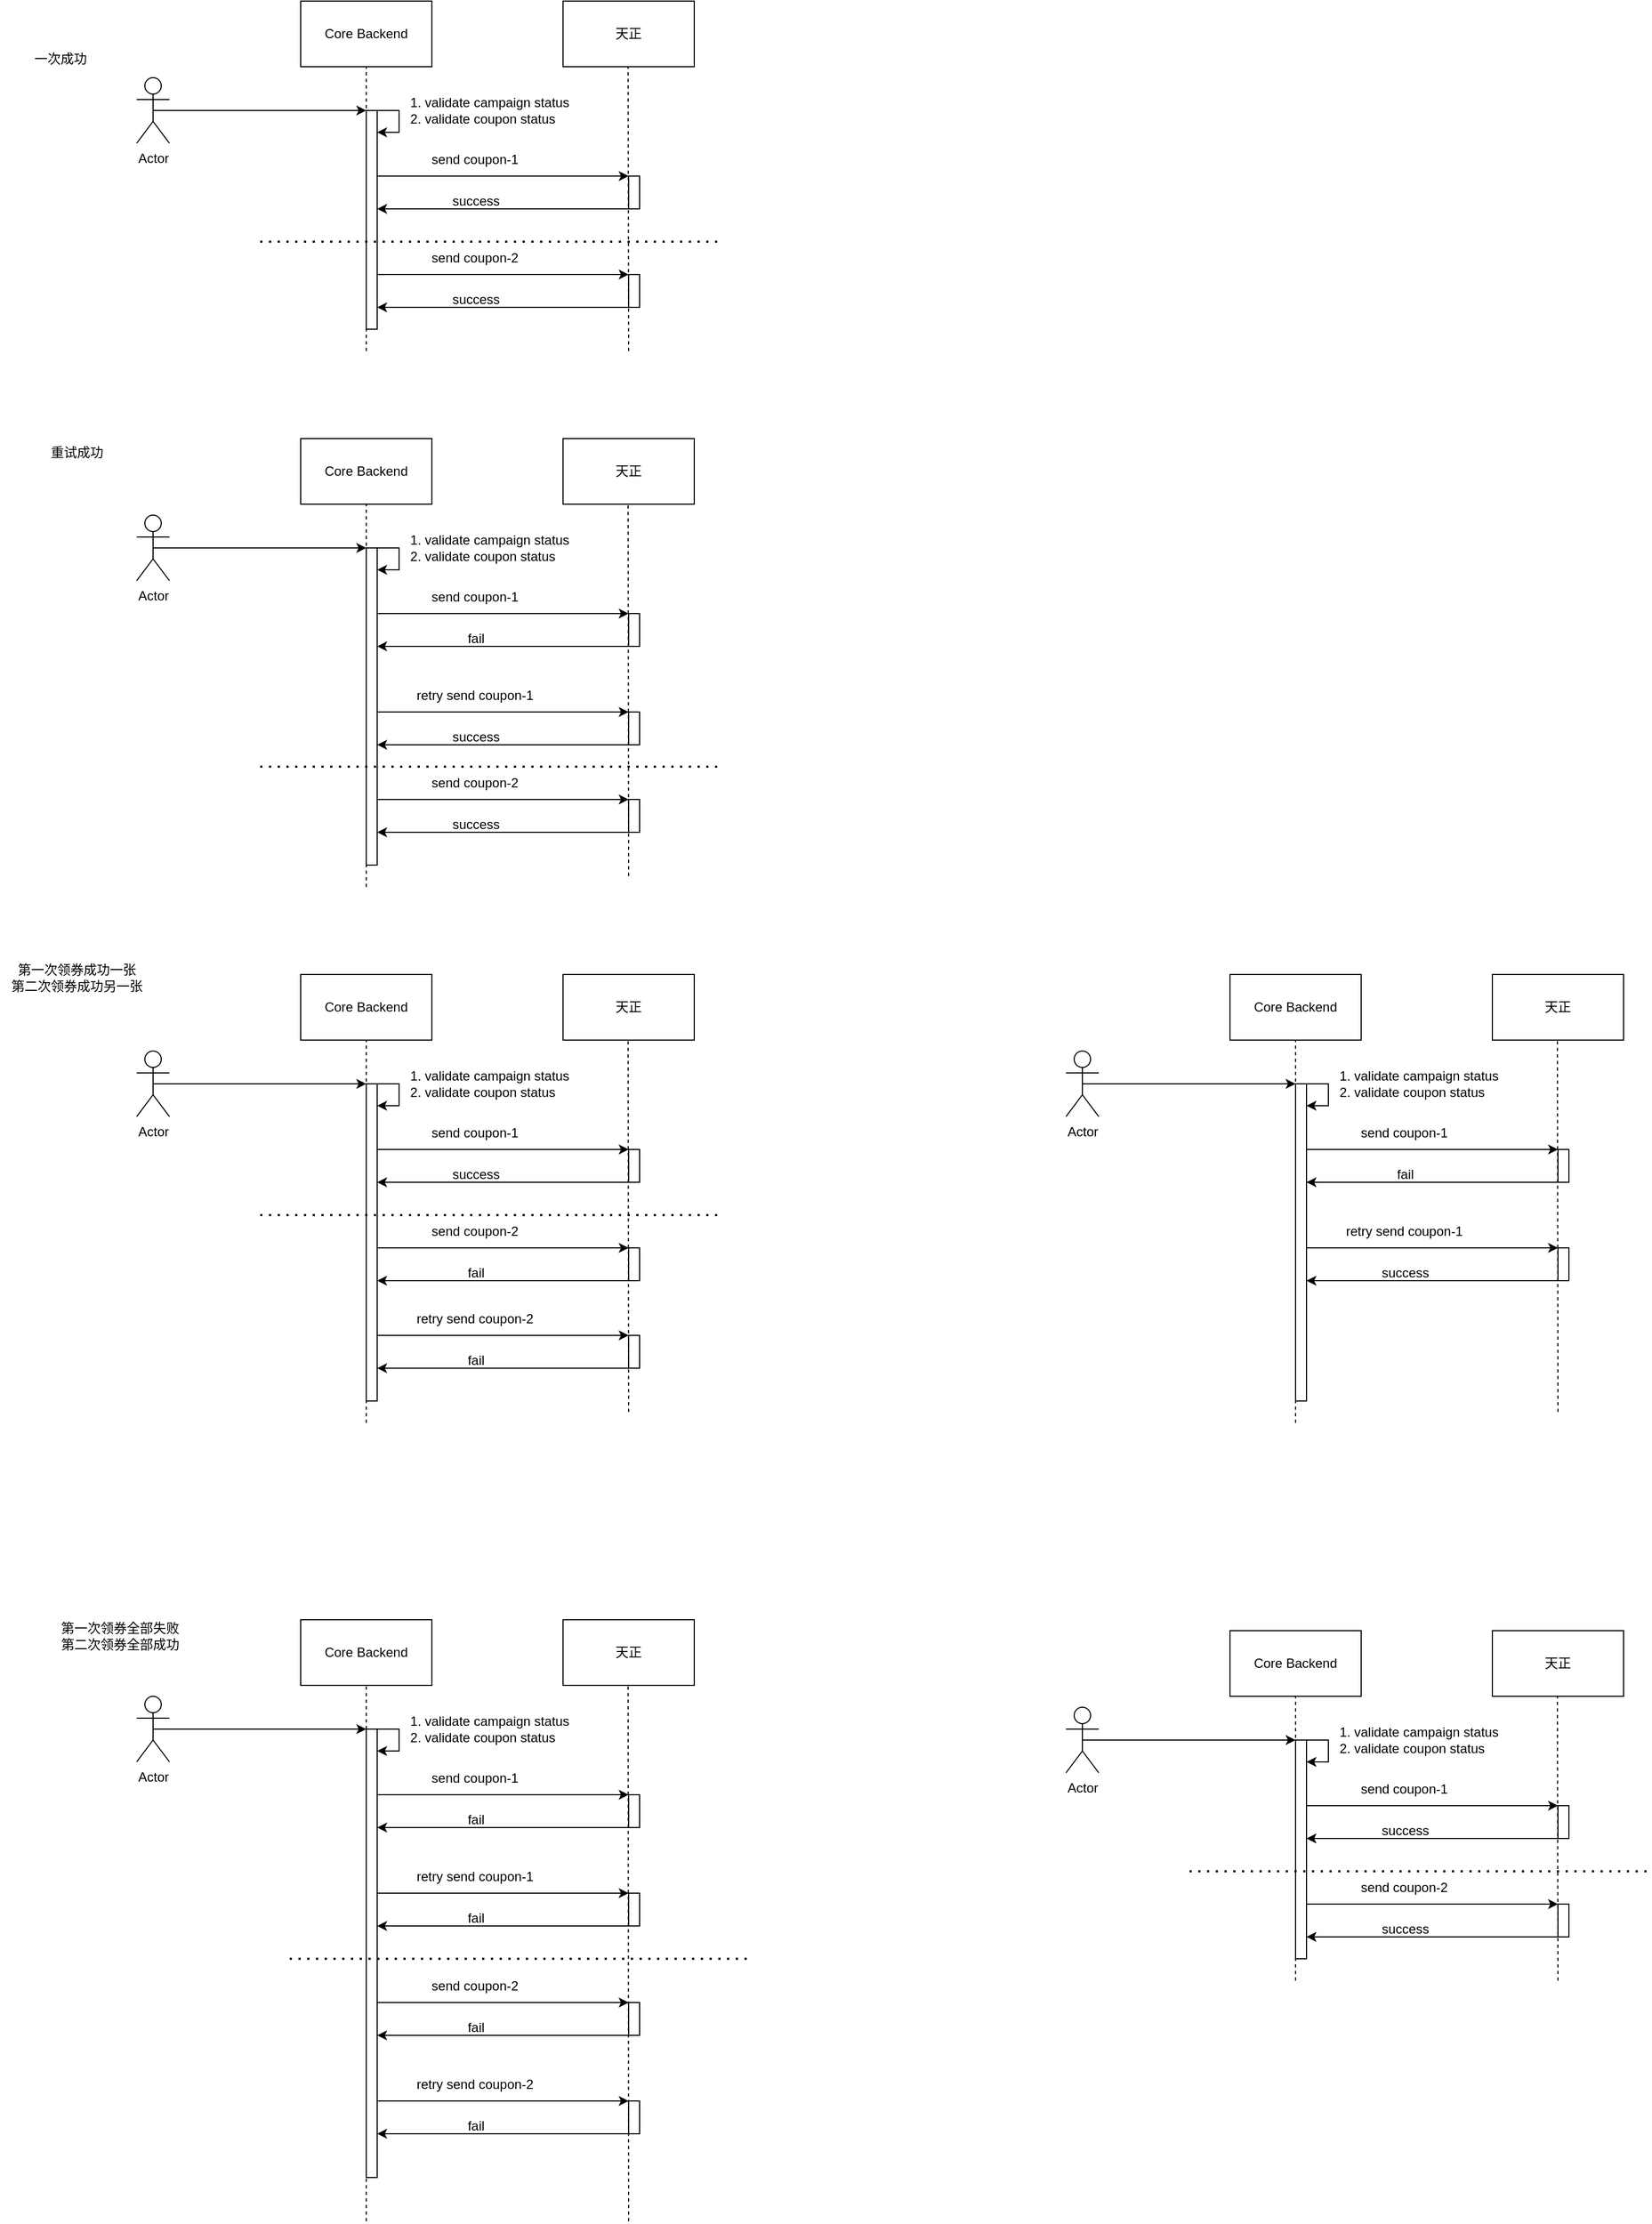<mxfile version="21.3.8" type="github">
  <diagram name="第 1 页" id="ifrk6PKnYQxSWK7HMioD">
    <mxGraphModel dx="1508" dy="1015" grid="1" gridSize="10" guides="1" tooltips="1" connect="1" arrows="1" fold="1" page="1" pageScale="1" pageWidth="827" pageHeight="1169" math="0" shadow="0">
      <root>
        <mxCell id="0" />
        <mxCell id="1" parent="0" />
        <mxCell id="cd5GM1Ut8fGV4c2g-e-l-1" value="Actor" style="shape=umlActor;verticalLabelPosition=bottom;verticalAlign=top;html=1;outlineConnect=0;" parent="1" vertex="1">
          <mxGeometry x="130" y="150" width="30" height="60" as="geometry" />
        </mxCell>
        <mxCell id="cd5GM1Ut8fGV4c2g-e-l-2" value="Core Backend" style="rounded=0;whiteSpace=wrap;html=1;" parent="1" vertex="1">
          <mxGeometry x="280" y="80" width="120" height="60" as="geometry" />
        </mxCell>
        <mxCell id="cd5GM1Ut8fGV4c2g-e-l-3" value="天正" style="rounded=0;whiteSpace=wrap;html=1;" parent="1" vertex="1">
          <mxGeometry x="520" y="80" width="120" height="60" as="geometry" />
        </mxCell>
        <mxCell id="cd5GM1Ut8fGV4c2g-e-l-4" value="" style="endArrow=none;dashed=1;html=1;rounded=0;" parent="1" edge="1">
          <mxGeometry width="50" height="50" relative="1" as="geometry">
            <mxPoint x="340" y="400" as="sourcePoint" />
            <mxPoint x="340" y="140" as="targetPoint" />
          </mxGeometry>
        </mxCell>
        <mxCell id="cd5GM1Ut8fGV4c2g-e-l-5" value="" style="endArrow=none;dashed=1;html=1;rounded=0;" parent="1" edge="1">
          <mxGeometry width="50" height="50" relative="1" as="geometry">
            <mxPoint x="580" y="400" as="sourcePoint" />
            <mxPoint x="579.5" y="140" as="targetPoint" />
          </mxGeometry>
        </mxCell>
        <mxCell id="cd5GM1Ut8fGV4c2g-e-l-6" value="" style="endArrow=classic;html=1;rounded=0;exitX=0.5;exitY=0.5;exitDx=0;exitDy=0;exitPerimeter=0;" parent="1" source="cd5GM1Ut8fGV4c2g-e-l-1" edge="1">
          <mxGeometry width="50" height="50" relative="1" as="geometry">
            <mxPoint x="220" y="190" as="sourcePoint" />
            <mxPoint x="340" y="180" as="targetPoint" />
          </mxGeometry>
        </mxCell>
        <mxCell id="cd5GM1Ut8fGV4c2g-e-l-7" value="" style="rounded=0;whiteSpace=wrap;html=1;" parent="1" vertex="1">
          <mxGeometry x="340" y="180" width="10" height="200" as="geometry" />
        </mxCell>
        <mxCell id="cd5GM1Ut8fGV4c2g-e-l-10" value="" style="endArrow=classic;html=1;rounded=0;" parent="1" edge="1">
          <mxGeometry width="50" height="50" relative="1" as="geometry">
            <mxPoint x="350" y="180" as="sourcePoint" />
            <mxPoint x="350" y="200" as="targetPoint" />
            <Array as="points">
              <mxPoint x="370" y="180" />
              <mxPoint x="370" y="200" />
            </Array>
          </mxGeometry>
        </mxCell>
        <mxCell id="cd5GM1Ut8fGV4c2g-e-l-11" value="1. validate campaign status&lt;br&gt;&lt;div style=&quot;text-align: left;&quot;&gt;&lt;span style=&quot;background-color: initial;&quot;&gt;2. validate coupon status&lt;/span&gt;&lt;/div&gt;" style="text;html=1;strokeColor=none;fillColor=none;align=center;verticalAlign=middle;whiteSpace=wrap;rounded=0;" parent="1" vertex="1">
          <mxGeometry x="370" y="150" width="166" height="60" as="geometry" />
        </mxCell>
        <mxCell id="cd5GM1Ut8fGV4c2g-e-l-12" value="" style="endArrow=classic;html=1;rounded=0;exitX=0.5;exitY=0.5;exitDx=0;exitDy=0;exitPerimeter=0;" parent="1" edge="1">
          <mxGeometry width="50" height="50" relative="1" as="geometry">
            <mxPoint x="350" y="240" as="sourcePoint" />
            <mxPoint x="580" y="240" as="targetPoint" />
          </mxGeometry>
        </mxCell>
        <mxCell id="cd5GM1Ut8fGV4c2g-e-l-13" value="" style="rounded=0;whiteSpace=wrap;html=1;" parent="1" vertex="1">
          <mxGeometry x="580" y="240" width="10" height="30" as="geometry" />
        </mxCell>
        <mxCell id="cd5GM1Ut8fGV4c2g-e-l-21" value="send coupon-1" style="text;html=1;align=center;verticalAlign=middle;resizable=0;points=[];autosize=1;strokeColor=none;fillColor=none;" parent="1" vertex="1">
          <mxGeometry x="389" y="210" width="100" height="30" as="geometry" />
        </mxCell>
        <mxCell id="cd5GM1Ut8fGV4c2g-e-l-22" value="" style="endArrow=classic;html=1;rounded=0;exitX=0.5;exitY=0.5;exitDx=0;exitDy=0;exitPerimeter=0;" parent="1" edge="1">
          <mxGeometry width="50" height="50" relative="1" as="geometry">
            <mxPoint x="580" y="270" as="sourcePoint" />
            <mxPoint x="350" y="270" as="targetPoint" />
          </mxGeometry>
        </mxCell>
        <mxCell id="cd5GM1Ut8fGV4c2g-e-l-23" value="success" style="text;html=1;align=center;verticalAlign=middle;resizable=0;points=[];autosize=1;strokeColor=none;fillColor=none;" parent="1" vertex="1">
          <mxGeometry x="405" y="248" width="70" height="30" as="geometry" />
        </mxCell>
        <mxCell id="cd5GM1Ut8fGV4c2g-e-l-24" value="" style="endArrow=classic;html=1;rounded=0;exitX=0.5;exitY=0.5;exitDx=0;exitDy=0;exitPerimeter=0;" parent="1" edge="1">
          <mxGeometry width="50" height="50" relative="1" as="geometry">
            <mxPoint x="350" y="330" as="sourcePoint" />
            <mxPoint x="580" y="330" as="targetPoint" />
          </mxGeometry>
        </mxCell>
        <mxCell id="cd5GM1Ut8fGV4c2g-e-l-25" value="send coupon-2" style="text;html=1;align=center;verticalAlign=middle;resizable=0;points=[];autosize=1;strokeColor=none;fillColor=none;" parent="1" vertex="1">
          <mxGeometry x="389" y="300" width="100" height="30" as="geometry" />
        </mxCell>
        <mxCell id="cd5GM1Ut8fGV4c2g-e-l-26" value="" style="endArrow=classic;html=1;rounded=0;exitX=0.5;exitY=0.5;exitDx=0;exitDy=0;exitPerimeter=0;" parent="1" edge="1">
          <mxGeometry width="50" height="50" relative="1" as="geometry">
            <mxPoint x="580" y="360" as="sourcePoint" />
            <mxPoint x="350" y="360" as="targetPoint" />
          </mxGeometry>
        </mxCell>
        <mxCell id="cd5GM1Ut8fGV4c2g-e-l-27" value="success" style="text;html=1;align=center;verticalAlign=middle;resizable=0;points=[];autosize=1;strokeColor=none;fillColor=none;" parent="1" vertex="1">
          <mxGeometry x="405" y="338" width="70" height="30" as="geometry" />
        </mxCell>
        <mxCell id="cd5GM1Ut8fGV4c2g-e-l-28" value="" style="rounded=0;whiteSpace=wrap;html=1;" parent="1" vertex="1">
          <mxGeometry x="580" y="330" width="10" height="30" as="geometry" />
        </mxCell>
        <mxCell id="cd5GM1Ut8fGV4c2g-e-l-29" value="Actor" style="shape=umlActor;verticalLabelPosition=bottom;verticalAlign=top;html=1;outlineConnect=0;" parent="1" vertex="1">
          <mxGeometry x="130" y="550" width="30" height="60" as="geometry" />
        </mxCell>
        <mxCell id="cd5GM1Ut8fGV4c2g-e-l-30" value="Core Backend" style="rounded=0;whiteSpace=wrap;html=1;" parent="1" vertex="1">
          <mxGeometry x="280" y="480" width="120" height="60" as="geometry" />
        </mxCell>
        <mxCell id="cd5GM1Ut8fGV4c2g-e-l-31" value="天正" style="rounded=0;whiteSpace=wrap;html=1;" parent="1" vertex="1">
          <mxGeometry x="520" y="480" width="120" height="60" as="geometry" />
        </mxCell>
        <mxCell id="cd5GM1Ut8fGV4c2g-e-l-32" value="" style="endArrow=none;dashed=1;html=1;rounded=0;" parent="1" edge="1">
          <mxGeometry width="50" height="50" relative="1" as="geometry">
            <mxPoint x="340" y="890" as="sourcePoint" />
            <mxPoint x="340" y="540" as="targetPoint" />
          </mxGeometry>
        </mxCell>
        <mxCell id="cd5GM1Ut8fGV4c2g-e-l-33" value="" style="endArrow=none;dashed=1;html=1;rounded=0;" parent="1" edge="1">
          <mxGeometry width="50" height="50" relative="1" as="geometry">
            <mxPoint x="580" y="880" as="sourcePoint" />
            <mxPoint x="579.5" y="540" as="targetPoint" />
          </mxGeometry>
        </mxCell>
        <mxCell id="cd5GM1Ut8fGV4c2g-e-l-34" value="" style="endArrow=classic;html=1;rounded=0;exitX=0.5;exitY=0.5;exitDx=0;exitDy=0;exitPerimeter=0;" parent="1" source="cd5GM1Ut8fGV4c2g-e-l-29" edge="1">
          <mxGeometry width="50" height="50" relative="1" as="geometry">
            <mxPoint x="220" y="590" as="sourcePoint" />
            <mxPoint x="340" y="580" as="targetPoint" />
          </mxGeometry>
        </mxCell>
        <mxCell id="cd5GM1Ut8fGV4c2g-e-l-35" value="" style="rounded=0;whiteSpace=wrap;html=1;" parent="1" vertex="1">
          <mxGeometry x="340" y="580" width="10" height="290" as="geometry" />
        </mxCell>
        <mxCell id="cd5GM1Ut8fGV4c2g-e-l-36" value="" style="endArrow=classic;html=1;rounded=0;" parent="1" edge="1">
          <mxGeometry width="50" height="50" relative="1" as="geometry">
            <mxPoint x="350" y="580" as="sourcePoint" />
            <mxPoint x="350" y="600" as="targetPoint" />
            <Array as="points">
              <mxPoint x="370" y="580" />
              <mxPoint x="370" y="600" />
            </Array>
          </mxGeometry>
        </mxCell>
        <mxCell id="cd5GM1Ut8fGV4c2g-e-l-37" value="1. validate campaign status&lt;br&gt;&lt;div style=&quot;text-align: left;&quot;&gt;&lt;span style=&quot;background-color: initial;&quot;&gt;2. validate coupon status&lt;/span&gt;&lt;/div&gt;" style="text;html=1;strokeColor=none;fillColor=none;align=center;verticalAlign=middle;whiteSpace=wrap;rounded=0;" parent="1" vertex="1">
          <mxGeometry x="370" y="550" width="166" height="60" as="geometry" />
        </mxCell>
        <mxCell id="cd5GM1Ut8fGV4c2g-e-l-38" value="" style="endArrow=classic;html=1;rounded=0;exitX=0.5;exitY=0.5;exitDx=0;exitDy=0;exitPerimeter=0;" parent="1" edge="1">
          <mxGeometry width="50" height="50" relative="1" as="geometry">
            <mxPoint x="350" y="640" as="sourcePoint" />
            <mxPoint x="580" y="640" as="targetPoint" />
          </mxGeometry>
        </mxCell>
        <mxCell id="cd5GM1Ut8fGV4c2g-e-l-39" value="" style="rounded=0;whiteSpace=wrap;html=1;" parent="1" vertex="1">
          <mxGeometry x="580" y="640" width="10" height="30" as="geometry" />
        </mxCell>
        <mxCell id="cd5GM1Ut8fGV4c2g-e-l-40" value="send coupon-1" style="text;html=1;align=center;verticalAlign=middle;resizable=0;points=[];autosize=1;strokeColor=none;fillColor=none;" parent="1" vertex="1">
          <mxGeometry x="389" y="610" width="100" height="30" as="geometry" />
        </mxCell>
        <mxCell id="cd5GM1Ut8fGV4c2g-e-l-41" value="" style="endArrow=classic;html=1;rounded=0;exitX=0.5;exitY=0.5;exitDx=0;exitDy=0;exitPerimeter=0;" parent="1" edge="1">
          <mxGeometry width="50" height="50" relative="1" as="geometry">
            <mxPoint x="580" y="670" as="sourcePoint" />
            <mxPoint x="350" y="670" as="targetPoint" />
          </mxGeometry>
        </mxCell>
        <mxCell id="cd5GM1Ut8fGV4c2g-e-l-42" value="fail" style="text;html=1;align=center;verticalAlign=middle;resizable=0;points=[];autosize=1;strokeColor=none;fillColor=none;" parent="1" vertex="1">
          <mxGeometry x="420" y="648" width="40" height="30" as="geometry" />
        </mxCell>
        <mxCell id="cd5GM1Ut8fGV4c2g-e-l-43" value="" style="endArrow=classic;html=1;rounded=0;exitX=0.5;exitY=0.5;exitDx=0;exitDy=0;exitPerimeter=0;" parent="1" edge="1">
          <mxGeometry width="50" height="50" relative="1" as="geometry">
            <mxPoint x="350" y="730" as="sourcePoint" />
            <mxPoint x="580" y="730" as="targetPoint" />
          </mxGeometry>
        </mxCell>
        <mxCell id="cd5GM1Ut8fGV4c2g-e-l-44" value="retry send coupon-1" style="text;html=1;align=center;verticalAlign=middle;resizable=0;points=[];autosize=1;strokeColor=none;fillColor=none;" parent="1" vertex="1">
          <mxGeometry x="374" y="700" width="130" height="30" as="geometry" />
        </mxCell>
        <mxCell id="cd5GM1Ut8fGV4c2g-e-l-45" value="" style="endArrow=classic;html=1;rounded=0;exitX=0.5;exitY=0.5;exitDx=0;exitDy=0;exitPerimeter=0;" parent="1" edge="1">
          <mxGeometry width="50" height="50" relative="1" as="geometry">
            <mxPoint x="580" y="760" as="sourcePoint" />
            <mxPoint x="350" y="760" as="targetPoint" />
          </mxGeometry>
        </mxCell>
        <mxCell id="cd5GM1Ut8fGV4c2g-e-l-46" value="success" style="text;html=1;align=center;verticalAlign=middle;resizable=0;points=[];autosize=1;strokeColor=none;fillColor=none;" parent="1" vertex="1">
          <mxGeometry x="405" y="738" width="70" height="30" as="geometry" />
        </mxCell>
        <mxCell id="cd5GM1Ut8fGV4c2g-e-l-47" value="" style="rounded=0;whiteSpace=wrap;html=1;" parent="1" vertex="1">
          <mxGeometry x="580" y="730" width="10" height="30" as="geometry" />
        </mxCell>
        <mxCell id="cd5GM1Ut8fGV4c2g-e-l-48" value="" style="endArrow=classic;html=1;rounded=0;exitX=0.5;exitY=0.5;exitDx=0;exitDy=0;exitPerimeter=0;" parent="1" edge="1">
          <mxGeometry width="50" height="50" relative="1" as="geometry">
            <mxPoint x="350" y="810" as="sourcePoint" />
            <mxPoint x="580" y="810" as="targetPoint" />
          </mxGeometry>
        </mxCell>
        <mxCell id="cd5GM1Ut8fGV4c2g-e-l-49" value="send coupon-2" style="text;html=1;align=center;verticalAlign=middle;resizable=0;points=[];autosize=1;strokeColor=none;fillColor=none;" parent="1" vertex="1">
          <mxGeometry x="389" y="780" width="100" height="30" as="geometry" />
        </mxCell>
        <mxCell id="cd5GM1Ut8fGV4c2g-e-l-50" value="" style="endArrow=classic;html=1;rounded=0;exitX=0.5;exitY=0.5;exitDx=0;exitDy=0;exitPerimeter=0;" parent="1" edge="1">
          <mxGeometry width="50" height="50" relative="1" as="geometry">
            <mxPoint x="580" y="840" as="sourcePoint" />
            <mxPoint x="350" y="840" as="targetPoint" />
          </mxGeometry>
        </mxCell>
        <mxCell id="cd5GM1Ut8fGV4c2g-e-l-51" value="success" style="text;html=1;align=center;verticalAlign=middle;resizable=0;points=[];autosize=1;strokeColor=none;fillColor=none;" parent="1" vertex="1">
          <mxGeometry x="405" y="818" width="70" height="30" as="geometry" />
        </mxCell>
        <mxCell id="cd5GM1Ut8fGV4c2g-e-l-52" value="" style="rounded=0;whiteSpace=wrap;html=1;" parent="1" vertex="1">
          <mxGeometry x="580" y="810" width="10" height="30" as="geometry" />
        </mxCell>
        <mxCell id="cd5GM1Ut8fGV4c2g-e-l-85" value="Actor" style="shape=umlActor;verticalLabelPosition=bottom;verticalAlign=top;html=1;outlineConnect=0;" parent="1" vertex="1">
          <mxGeometry x="130" y="1040" width="30" height="60" as="geometry" />
        </mxCell>
        <mxCell id="cd5GM1Ut8fGV4c2g-e-l-86" value="Core Backend" style="rounded=0;whiteSpace=wrap;html=1;" parent="1" vertex="1">
          <mxGeometry x="280" y="970" width="120" height="60" as="geometry" />
        </mxCell>
        <mxCell id="cd5GM1Ut8fGV4c2g-e-l-87" value="天正" style="rounded=0;whiteSpace=wrap;html=1;" parent="1" vertex="1">
          <mxGeometry x="520" y="970" width="120" height="60" as="geometry" />
        </mxCell>
        <mxCell id="cd5GM1Ut8fGV4c2g-e-l-88" value="" style="endArrow=none;dashed=1;html=1;rounded=0;" parent="1" edge="1">
          <mxGeometry width="50" height="50" relative="1" as="geometry">
            <mxPoint x="340" y="1380" as="sourcePoint" />
            <mxPoint x="340" y="1030" as="targetPoint" />
          </mxGeometry>
        </mxCell>
        <mxCell id="cd5GM1Ut8fGV4c2g-e-l-89" value="" style="endArrow=none;dashed=1;html=1;rounded=0;" parent="1" edge="1">
          <mxGeometry width="50" height="50" relative="1" as="geometry">
            <mxPoint x="580" y="1370" as="sourcePoint" />
            <mxPoint x="579.5" y="1030" as="targetPoint" />
          </mxGeometry>
        </mxCell>
        <mxCell id="cd5GM1Ut8fGV4c2g-e-l-90" value="" style="endArrow=classic;html=1;rounded=0;exitX=0.5;exitY=0.5;exitDx=0;exitDy=0;exitPerimeter=0;" parent="1" source="cd5GM1Ut8fGV4c2g-e-l-85" edge="1">
          <mxGeometry width="50" height="50" relative="1" as="geometry">
            <mxPoint x="220" y="1080" as="sourcePoint" />
            <mxPoint x="340" y="1070" as="targetPoint" />
          </mxGeometry>
        </mxCell>
        <mxCell id="cd5GM1Ut8fGV4c2g-e-l-91" value="" style="rounded=0;whiteSpace=wrap;html=1;" parent="1" vertex="1">
          <mxGeometry x="340" y="1070" width="10" height="290" as="geometry" />
        </mxCell>
        <mxCell id="cd5GM1Ut8fGV4c2g-e-l-92" value="" style="endArrow=classic;html=1;rounded=0;" parent="1" edge="1">
          <mxGeometry width="50" height="50" relative="1" as="geometry">
            <mxPoint x="350" y="1070" as="sourcePoint" />
            <mxPoint x="350" y="1090" as="targetPoint" />
            <Array as="points">
              <mxPoint x="370" y="1070" />
              <mxPoint x="370" y="1090" />
            </Array>
          </mxGeometry>
        </mxCell>
        <mxCell id="cd5GM1Ut8fGV4c2g-e-l-93" value="1. validate campaign status&lt;br&gt;&lt;div style=&quot;text-align: left;&quot;&gt;&lt;span style=&quot;background-color: initial;&quot;&gt;2. validate coupon status&lt;/span&gt;&lt;/div&gt;" style="text;html=1;strokeColor=none;fillColor=none;align=center;verticalAlign=middle;whiteSpace=wrap;rounded=0;" parent="1" vertex="1">
          <mxGeometry x="370" y="1040" width="166" height="60" as="geometry" />
        </mxCell>
        <mxCell id="cd5GM1Ut8fGV4c2g-e-l-94" value="" style="endArrow=classic;html=1;rounded=0;exitX=0.5;exitY=0.5;exitDx=0;exitDy=0;exitPerimeter=0;" parent="1" edge="1">
          <mxGeometry width="50" height="50" relative="1" as="geometry">
            <mxPoint x="350" y="1130" as="sourcePoint" />
            <mxPoint x="580" y="1130" as="targetPoint" />
          </mxGeometry>
        </mxCell>
        <mxCell id="cd5GM1Ut8fGV4c2g-e-l-95" value="" style="rounded=0;whiteSpace=wrap;html=1;" parent="1" vertex="1">
          <mxGeometry x="580" y="1130" width="10" height="30" as="geometry" />
        </mxCell>
        <mxCell id="cd5GM1Ut8fGV4c2g-e-l-96" value="send coupon-1" style="text;html=1;align=center;verticalAlign=middle;resizable=0;points=[];autosize=1;strokeColor=none;fillColor=none;" parent="1" vertex="1">
          <mxGeometry x="389" y="1100" width="100" height="30" as="geometry" />
        </mxCell>
        <mxCell id="cd5GM1Ut8fGV4c2g-e-l-97" value="" style="endArrow=classic;html=1;rounded=0;exitX=0.5;exitY=0.5;exitDx=0;exitDy=0;exitPerimeter=0;" parent="1" edge="1">
          <mxGeometry width="50" height="50" relative="1" as="geometry">
            <mxPoint x="580" y="1160" as="sourcePoint" />
            <mxPoint x="350" y="1160" as="targetPoint" />
          </mxGeometry>
        </mxCell>
        <mxCell id="cd5GM1Ut8fGV4c2g-e-l-98" value="success" style="text;html=1;align=center;verticalAlign=middle;resizable=0;points=[];autosize=1;strokeColor=none;fillColor=none;" parent="1" vertex="1">
          <mxGeometry x="405" y="1138" width="70" height="30" as="geometry" />
        </mxCell>
        <mxCell id="cd5GM1Ut8fGV4c2g-e-l-99" value="" style="endArrow=classic;html=1;rounded=0;exitX=0.5;exitY=0.5;exitDx=0;exitDy=0;exitPerimeter=0;" parent="1" edge="1">
          <mxGeometry width="50" height="50" relative="1" as="geometry">
            <mxPoint x="350" y="1220" as="sourcePoint" />
            <mxPoint x="580" y="1220" as="targetPoint" />
          </mxGeometry>
        </mxCell>
        <mxCell id="cd5GM1Ut8fGV4c2g-e-l-100" value="send coupon-2" style="text;html=1;align=center;verticalAlign=middle;resizable=0;points=[];autosize=1;strokeColor=none;fillColor=none;" parent="1" vertex="1">
          <mxGeometry x="389" y="1190" width="100" height="30" as="geometry" />
        </mxCell>
        <mxCell id="cd5GM1Ut8fGV4c2g-e-l-101" value="" style="endArrow=classic;html=1;rounded=0;exitX=0.5;exitY=0.5;exitDx=0;exitDy=0;exitPerimeter=0;" parent="1" edge="1">
          <mxGeometry width="50" height="50" relative="1" as="geometry">
            <mxPoint x="580" y="1250" as="sourcePoint" />
            <mxPoint x="350" y="1250" as="targetPoint" />
          </mxGeometry>
        </mxCell>
        <mxCell id="cd5GM1Ut8fGV4c2g-e-l-102" value="fail" style="text;html=1;align=center;verticalAlign=middle;resizable=0;points=[];autosize=1;strokeColor=none;fillColor=none;" parent="1" vertex="1">
          <mxGeometry x="420" y="1228" width="40" height="30" as="geometry" />
        </mxCell>
        <mxCell id="cd5GM1Ut8fGV4c2g-e-l-103" value="" style="rounded=0;whiteSpace=wrap;html=1;" parent="1" vertex="1">
          <mxGeometry x="580" y="1220" width="10" height="30" as="geometry" />
        </mxCell>
        <mxCell id="cd5GM1Ut8fGV4c2g-e-l-104" value="" style="endArrow=classic;html=1;rounded=0;exitX=0.5;exitY=0.5;exitDx=0;exitDy=0;exitPerimeter=0;" parent="1" edge="1">
          <mxGeometry width="50" height="50" relative="1" as="geometry">
            <mxPoint x="350" y="1300" as="sourcePoint" />
            <mxPoint x="580" y="1300" as="targetPoint" />
          </mxGeometry>
        </mxCell>
        <mxCell id="cd5GM1Ut8fGV4c2g-e-l-105" value="retry send coupon-2" style="text;html=1;align=center;verticalAlign=middle;resizable=0;points=[];autosize=1;strokeColor=none;fillColor=none;" parent="1" vertex="1">
          <mxGeometry x="374" y="1270" width="130" height="30" as="geometry" />
        </mxCell>
        <mxCell id="cd5GM1Ut8fGV4c2g-e-l-106" value="" style="endArrow=classic;html=1;rounded=0;exitX=0.5;exitY=0.5;exitDx=0;exitDy=0;exitPerimeter=0;" parent="1" edge="1">
          <mxGeometry width="50" height="50" relative="1" as="geometry">
            <mxPoint x="580" y="1330" as="sourcePoint" />
            <mxPoint x="350" y="1330" as="targetPoint" />
          </mxGeometry>
        </mxCell>
        <mxCell id="cd5GM1Ut8fGV4c2g-e-l-107" value="fail" style="text;html=1;align=center;verticalAlign=middle;resizable=0;points=[];autosize=1;strokeColor=none;fillColor=none;" parent="1" vertex="1">
          <mxGeometry x="420" y="1308" width="40" height="30" as="geometry" />
        </mxCell>
        <mxCell id="cd5GM1Ut8fGV4c2g-e-l-108" value="" style="rounded=0;whiteSpace=wrap;html=1;" parent="1" vertex="1">
          <mxGeometry x="580" y="1300" width="10" height="30" as="geometry" />
        </mxCell>
        <mxCell id="cd5GM1Ut8fGV4c2g-e-l-109" value="Actor" style="shape=umlActor;verticalLabelPosition=bottom;verticalAlign=top;html=1;outlineConnect=0;" parent="1" vertex="1">
          <mxGeometry x="980" y="1040" width="30" height="60" as="geometry" />
        </mxCell>
        <mxCell id="cd5GM1Ut8fGV4c2g-e-l-110" value="Core Backend" style="rounded=0;whiteSpace=wrap;html=1;" parent="1" vertex="1">
          <mxGeometry x="1130" y="970" width="120" height="60" as="geometry" />
        </mxCell>
        <mxCell id="cd5GM1Ut8fGV4c2g-e-l-111" value="天正" style="rounded=0;whiteSpace=wrap;html=1;" parent="1" vertex="1">
          <mxGeometry x="1370" y="970" width="120" height="60" as="geometry" />
        </mxCell>
        <mxCell id="cd5GM1Ut8fGV4c2g-e-l-112" value="" style="endArrow=none;dashed=1;html=1;rounded=0;" parent="1" edge="1">
          <mxGeometry width="50" height="50" relative="1" as="geometry">
            <mxPoint x="1190" y="1380" as="sourcePoint" />
            <mxPoint x="1190" y="1030" as="targetPoint" />
          </mxGeometry>
        </mxCell>
        <mxCell id="cd5GM1Ut8fGV4c2g-e-l-113" value="" style="endArrow=none;dashed=1;html=1;rounded=0;" parent="1" edge="1">
          <mxGeometry width="50" height="50" relative="1" as="geometry">
            <mxPoint x="1430" y="1370" as="sourcePoint" />
            <mxPoint x="1429.5" y="1030" as="targetPoint" />
          </mxGeometry>
        </mxCell>
        <mxCell id="cd5GM1Ut8fGV4c2g-e-l-114" value="" style="endArrow=classic;html=1;rounded=0;exitX=0.5;exitY=0.5;exitDx=0;exitDy=0;exitPerimeter=0;" parent="1" source="cd5GM1Ut8fGV4c2g-e-l-109" edge="1">
          <mxGeometry width="50" height="50" relative="1" as="geometry">
            <mxPoint x="1070" y="1080" as="sourcePoint" />
            <mxPoint x="1190" y="1070" as="targetPoint" />
          </mxGeometry>
        </mxCell>
        <mxCell id="cd5GM1Ut8fGV4c2g-e-l-115" value="" style="rounded=0;whiteSpace=wrap;html=1;" parent="1" vertex="1">
          <mxGeometry x="1190" y="1070" width="10" height="290" as="geometry" />
        </mxCell>
        <mxCell id="cd5GM1Ut8fGV4c2g-e-l-116" value="" style="endArrow=classic;html=1;rounded=0;" parent="1" edge="1">
          <mxGeometry width="50" height="50" relative="1" as="geometry">
            <mxPoint x="1200" y="1070" as="sourcePoint" />
            <mxPoint x="1200" y="1090" as="targetPoint" />
            <Array as="points">
              <mxPoint x="1220" y="1070" />
              <mxPoint x="1220" y="1090" />
            </Array>
          </mxGeometry>
        </mxCell>
        <mxCell id="cd5GM1Ut8fGV4c2g-e-l-117" value="1. validate campaign status&lt;br&gt;&lt;div style=&quot;text-align: left;&quot;&gt;&lt;span style=&quot;background-color: initial;&quot;&gt;2. validate coupon status&lt;/span&gt;&lt;/div&gt;" style="text;html=1;strokeColor=none;fillColor=none;align=center;verticalAlign=middle;whiteSpace=wrap;rounded=0;" parent="1" vertex="1">
          <mxGeometry x="1220" y="1040" width="166" height="60" as="geometry" />
        </mxCell>
        <mxCell id="cd5GM1Ut8fGV4c2g-e-l-118" value="" style="endArrow=classic;html=1;rounded=0;exitX=0.5;exitY=0.5;exitDx=0;exitDy=0;exitPerimeter=0;" parent="1" edge="1">
          <mxGeometry width="50" height="50" relative="1" as="geometry">
            <mxPoint x="1200" y="1130" as="sourcePoint" />
            <mxPoint x="1430" y="1130" as="targetPoint" />
          </mxGeometry>
        </mxCell>
        <mxCell id="cd5GM1Ut8fGV4c2g-e-l-119" value="" style="rounded=0;whiteSpace=wrap;html=1;" parent="1" vertex="1">
          <mxGeometry x="1430" y="1130" width="10" height="30" as="geometry" />
        </mxCell>
        <mxCell id="cd5GM1Ut8fGV4c2g-e-l-120" value="send coupon-1" style="text;html=1;align=center;verticalAlign=middle;resizable=0;points=[];autosize=1;strokeColor=none;fillColor=none;" parent="1" vertex="1">
          <mxGeometry x="1239" y="1100" width="100" height="30" as="geometry" />
        </mxCell>
        <mxCell id="cd5GM1Ut8fGV4c2g-e-l-121" value="" style="endArrow=classic;html=1;rounded=0;exitX=0.5;exitY=0.5;exitDx=0;exitDy=0;exitPerimeter=0;" parent="1" edge="1">
          <mxGeometry width="50" height="50" relative="1" as="geometry">
            <mxPoint x="1430" y="1160" as="sourcePoint" />
            <mxPoint x="1200" y="1160" as="targetPoint" />
          </mxGeometry>
        </mxCell>
        <mxCell id="cd5GM1Ut8fGV4c2g-e-l-122" value="fail" style="text;html=1;align=center;verticalAlign=middle;resizable=0;points=[];autosize=1;strokeColor=none;fillColor=none;" parent="1" vertex="1">
          <mxGeometry x="1270" y="1138" width="40" height="30" as="geometry" />
        </mxCell>
        <mxCell id="cd5GM1Ut8fGV4c2g-e-l-123" value="" style="endArrow=classic;html=1;rounded=0;exitX=0.5;exitY=0.5;exitDx=0;exitDy=0;exitPerimeter=0;" parent="1" edge="1">
          <mxGeometry width="50" height="50" relative="1" as="geometry">
            <mxPoint x="1200" y="1220" as="sourcePoint" />
            <mxPoint x="1430" y="1220" as="targetPoint" />
          </mxGeometry>
        </mxCell>
        <mxCell id="cd5GM1Ut8fGV4c2g-e-l-124" value="retry send coupon-1" style="text;html=1;align=center;verticalAlign=middle;resizable=0;points=[];autosize=1;strokeColor=none;fillColor=none;" parent="1" vertex="1">
          <mxGeometry x="1224" y="1190" width="130" height="30" as="geometry" />
        </mxCell>
        <mxCell id="cd5GM1Ut8fGV4c2g-e-l-125" value="" style="endArrow=classic;html=1;rounded=0;exitX=0.5;exitY=0.5;exitDx=0;exitDy=0;exitPerimeter=0;" parent="1" edge="1">
          <mxGeometry width="50" height="50" relative="1" as="geometry">
            <mxPoint x="1430" y="1250" as="sourcePoint" />
            <mxPoint x="1200" y="1250" as="targetPoint" />
          </mxGeometry>
        </mxCell>
        <mxCell id="cd5GM1Ut8fGV4c2g-e-l-126" value="success" style="text;html=1;align=center;verticalAlign=middle;resizable=0;points=[];autosize=1;strokeColor=none;fillColor=none;" parent="1" vertex="1">
          <mxGeometry x="1255" y="1228" width="70" height="30" as="geometry" />
        </mxCell>
        <mxCell id="cd5GM1Ut8fGV4c2g-e-l-127" value="" style="rounded=0;whiteSpace=wrap;html=1;" parent="1" vertex="1">
          <mxGeometry x="1430" y="1220" width="10" height="30" as="geometry" />
        </mxCell>
        <mxCell id="cd5GM1Ut8fGV4c2g-e-l-133" value="一次成功" style="text;html=1;align=center;verticalAlign=middle;resizable=0;points=[];autosize=1;strokeColor=none;fillColor=none;" parent="1" vertex="1">
          <mxGeometry x="25" y="118" width="70" height="30" as="geometry" />
        </mxCell>
        <mxCell id="cd5GM1Ut8fGV4c2g-e-l-134" value="重试成功" style="text;html=1;align=center;verticalAlign=middle;resizable=0;points=[];autosize=1;strokeColor=none;fillColor=none;" parent="1" vertex="1">
          <mxGeometry x="40" y="478" width="70" height="30" as="geometry" />
        </mxCell>
        <mxCell id="cd5GM1Ut8fGV4c2g-e-l-135" value="第一次领券成功一张&lt;br&gt;第二次领券成功另一张" style="text;html=1;align=center;verticalAlign=middle;resizable=0;points=[];autosize=1;strokeColor=none;fillColor=none;" parent="1" vertex="1">
          <mxGeometry x="5" y="953" width="140" height="40" as="geometry" />
        </mxCell>
        <mxCell id="cd5GM1Ut8fGV4c2g-e-l-136" value="Actor" style="shape=umlActor;verticalLabelPosition=bottom;verticalAlign=top;html=1;outlineConnect=0;" parent="1" vertex="1">
          <mxGeometry x="130" y="1630" width="30" height="60" as="geometry" />
        </mxCell>
        <mxCell id="cd5GM1Ut8fGV4c2g-e-l-137" value="Core Backend" style="rounded=0;whiteSpace=wrap;html=1;" parent="1" vertex="1">
          <mxGeometry x="280" y="1560" width="120" height="60" as="geometry" />
        </mxCell>
        <mxCell id="cd5GM1Ut8fGV4c2g-e-l-138" value="天正" style="rounded=0;whiteSpace=wrap;html=1;" parent="1" vertex="1">
          <mxGeometry x="520" y="1560" width="120" height="60" as="geometry" />
        </mxCell>
        <mxCell id="cd5GM1Ut8fGV4c2g-e-l-139" value="" style="endArrow=none;dashed=1;html=1;rounded=0;" parent="1" edge="1">
          <mxGeometry width="50" height="50" relative="1" as="geometry">
            <mxPoint x="340" y="2110" as="sourcePoint" />
            <mxPoint x="340" y="1620" as="targetPoint" />
          </mxGeometry>
        </mxCell>
        <mxCell id="cd5GM1Ut8fGV4c2g-e-l-140" value="" style="endArrow=none;dashed=1;html=1;rounded=0;" parent="1" edge="1">
          <mxGeometry width="50" height="50" relative="1" as="geometry">
            <mxPoint x="580" y="2110" as="sourcePoint" />
            <mxPoint x="579.5" y="1620" as="targetPoint" />
          </mxGeometry>
        </mxCell>
        <mxCell id="cd5GM1Ut8fGV4c2g-e-l-141" value="" style="endArrow=classic;html=1;rounded=0;exitX=0.5;exitY=0.5;exitDx=0;exitDy=0;exitPerimeter=0;" parent="1" source="cd5GM1Ut8fGV4c2g-e-l-136" edge="1">
          <mxGeometry width="50" height="50" relative="1" as="geometry">
            <mxPoint x="220" y="1670" as="sourcePoint" />
            <mxPoint x="340" y="1660" as="targetPoint" />
          </mxGeometry>
        </mxCell>
        <mxCell id="cd5GM1Ut8fGV4c2g-e-l-142" value="" style="rounded=0;whiteSpace=wrap;html=1;" parent="1" vertex="1">
          <mxGeometry x="340" y="1660" width="10" height="410" as="geometry" />
        </mxCell>
        <mxCell id="cd5GM1Ut8fGV4c2g-e-l-143" value="" style="endArrow=classic;html=1;rounded=0;" parent="1" edge="1">
          <mxGeometry width="50" height="50" relative="1" as="geometry">
            <mxPoint x="350" y="1660" as="sourcePoint" />
            <mxPoint x="350" y="1680" as="targetPoint" />
            <Array as="points">
              <mxPoint x="370" y="1660" />
              <mxPoint x="370" y="1680" />
            </Array>
          </mxGeometry>
        </mxCell>
        <mxCell id="cd5GM1Ut8fGV4c2g-e-l-144" value="1. validate campaign status&lt;br&gt;&lt;div style=&quot;text-align: left;&quot;&gt;&lt;span style=&quot;background-color: initial;&quot;&gt;2. validate coupon status&lt;/span&gt;&lt;/div&gt;" style="text;html=1;strokeColor=none;fillColor=none;align=center;verticalAlign=middle;whiteSpace=wrap;rounded=0;" parent="1" vertex="1">
          <mxGeometry x="370" y="1630" width="166" height="60" as="geometry" />
        </mxCell>
        <mxCell id="cd5GM1Ut8fGV4c2g-e-l-145" value="" style="endArrow=classic;html=1;rounded=0;exitX=0.5;exitY=0.5;exitDx=0;exitDy=0;exitPerimeter=0;" parent="1" edge="1">
          <mxGeometry width="50" height="50" relative="1" as="geometry">
            <mxPoint x="350" y="1720" as="sourcePoint" />
            <mxPoint x="580" y="1720" as="targetPoint" />
          </mxGeometry>
        </mxCell>
        <mxCell id="cd5GM1Ut8fGV4c2g-e-l-146" value="" style="rounded=0;whiteSpace=wrap;html=1;" parent="1" vertex="1">
          <mxGeometry x="580" y="1720" width="10" height="30" as="geometry" />
        </mxCell>
        <mxCell id="cd5GM1Ut8fGV4c2g-e-l-147" value="send coupon-1" style="text;html=1;align=center;verticalAlign=middle;resizable=0;points=[];autosize=1;strokeColor=none;fillColor=none;" parent="1" vertex="1">
          <mxGeometry x="389" y="1690" width="100" height="30" as="geometry" />
        </mxCell>
        <mxCell id="cd5GM1Ut8fGV4c2g-e-l-148" value="" style="endArrow=classic;html=1;rounded=0;exitX=0.5;exitY=0.5;exitDx=0;exitDy=0;exitPerimeter=0;" parent="1" edge="1">
          <mxGeometry width="50" height="50" relative="1" as="geometry">
            <mxPoint x="580" y="1750" as="sourcePoint" />
            <mxPoint x="350" y="1750" as="targetPoint" />
          </mxGeometry>
        </mxCell>
        <mxCell id="cd5GM1Ut8fGV4c2g-e-l-149" value="fail" style="text;html=1;align=center;verticalAlign=middle;resizable=0;points=[];autosize=1;strokeColor=none;fillColor=none;" parent="1" vertex="1">
          <mxGeometry x="420" y="1728" width="40" height="30" as="geometry" />
        </mxCell>
        <mxCell id="cd5GM1Ut8fGV4c2g-e-l-150" value="" style="endArrow=classic;html=1;rounded=0;exitX=0.5;exitY=0.5;exitDx=0;exitDy=0;exitPerimeter=0;" parent="1" edge="1">
          <mxGeometry width="50" height="50" relative="1" as="geometry">
            <mxPoint x="350" y="1810" as="sourcePoint" />
            <mxPoint x="580" y="1810" as="targetPoint" />
          </mxGeometry>
        </mxCell>
        <mxCell id="cd5GM1Ut8fGV4c2g-e-l-151" value="retry send coupon-1" style="text;html=1;align=center;verticalAlign=middle;resizable=0;points=[];autosize=1;strokeColor=none;fillColor=none;" parent="1" vertex="1">
          <mxGeometry x="374" y="1780" width="130" height="30" as="geometry" />
        </mxCell>
        <mxCell id="cd5GM1Ut8fGV4c2g-e-l-152" value="" style="endArrow=classic;html=1;rounded=0;exitX=0.5;exitY=0.5;exitDx=0;exitDy=0;exitPerimeter=0;" parent="1" edge="1">
          <mxGeometry width="50" height="50" relative="1" as="geometry">
            <mxPoint x="580" y="1840" as="sourcePoint" />
            <mxPoint x="350" y="1840" as="targetPoint" />
          </mxGeometry>
        </mxCell>
        <mxCell id="cd5GM1Ut8fGV4c2g-e-l-153" value="fail" style="text;html=1;align=center;verticalAlign=middle;resizable=0;points=[];autosize=1;strokeColor=none;fillColor=none;" parent="1" vertex="1">
          <mxGeometry x="420" y="1818" width="40" height="30" as="geometry" />
        </mxCell>
        <mxCell id="cd5GM1Ut8fGV4c2g-e-l-154" value="" style="rounded=0;whiteSpace=wrap;html=1;" parent="1" vertex="1">
          <mxGeometry x="580" y="1810" width="10" height="30" as="geometry" />
        </mxCell>
        <mxCell id="cd5GM1Ut8fGV4c2g-e-l-155" value="" style="endArrow=classic;html=1;rounded=0;exitX=0.5;exitY=0.5;exitDx=0;exitDy=0;exitPerimeter=0;" parent="1" edge="1">
          <mxGeometry width="50" height="50" relative="1" as="geometry">
            <mxPoint x="350" y="1910" as="sourcePoint" />
            <mxPoint x="580" y="1910" as="targetPoint" />
          </mxGeometry>
        </mxCell>
        <mxCell id="cd5GM1Ut8fGV4c2g-e-l-156" value="send coupon-2" style="text;html=1;align=center;verticalAlign=middle;resizable=0;points=[];autosize=1;strokeColor=none;fillColor=none;" parent="1" vertex="1">
          <mxGeometry x="389" y="1880" width="100" height="30" as="geometry" />
        </mxCell>
        <mxCell id="cd5GM1Ut8fGV4c2g-e-l-157" value="" style="endArrow=classic;html=1;rounded=0;exitX=0.5;exitY=0.5;exitDx=0;exitDy=0;exitPerimeter=0;" parent="1" edge="1">
          <mxGeometry width="50" height="50" relative="1" as="geometry">
            <mxPoint x="580" y="1940" as="sourcePoint" />
            <mxPoint x="350" y="1940" as="targetPoint" />
          </mxGeometry>
        </mxCell>
        <mxCell id="cd5GM1Ut8fGV4c2g-e-l-158" value="fail" style="text;html=1;align=center;verticalAlign=middle;resizable=0;points=[];autosize=1;strokeColor=none;fillColor=none;" parent="1" vertex="1">
          <mxGeometry x="420" y="1918" width="40" height="30" as="geometry" />
        </mxCell>
        <mxCell id="cd5GM1Ut8fGV4c2g-e-l-159" value="" style="rounded=0;whiteSpace=wrap;html=1;" parent="1" vertex="1">
          <mxGeometry x="580" y="1910" width="10" height="30" as="geometry" />
        </mxCell>
        <mxCell id="cd5GM1Ut8fGV4c2g-e-l-160" value="" style="endArrow=classic;html=1;rounded=0;exitX=0.5;exitY=0.5;exitDx=0;exitDy=0;exitPerimeter=0;" parent="1" edge="1">
          <mxGeometry width="50" height="50" relative="1" as="geometry">
            <mxPoint x="350" y="2000" as="sourcePoint" />
            <mxPoint x="580" y="2000" as="targetPoint" />
          </mxGeometry>
        </mxCell>
        <mxCell id="cd5GM1Ut8fGV4c2g-e-l-161" value="retry send coupon-2" style="text;html=1;align=center;verticalAlign=middle;resizable=0;points=[];autosize=1;strokeColor=none;fillColor=none;" parent="1" vertex="1">
          <mxGeometry x="374" y="1970" width="130" height="30" as="geometry" />
        </mxCell>
        <mxCell id="cd5GM1Ut8fGV4c2g-e-l-162" value="" style="endArrow=classic;html=1;rounded=0;exitX=0.5;exitY=0.5;exitDx=0;exitDy=0;exitPerimeter=0;" parent="1" edge="1">
          <mxGeometry width="50" height="50" relative="1" as="geometry">
            <mxPoint x="580" y="2030" as="sourcePoint" />
            <mxPoint x="350" y="2030" as="targetPoint" />
          </mxGeometry>
        </mxCell>
        <mxCell id="cd5GM1Ut8fGV4c2g-e-l-163" value="fail" style="text;html=1;align=center;verticalAlign=middle;resizable=0;points=[];autosize=1;strokeColor=none;fillColor=none;" parent="1" vertex="1">
          <mxGeometry x="420" y="2008" width="40" height="30" as="geometry" />
        </mxCell>
        <mxCell id="cd5GM1Ut8fGV4c2g-e-l-164" value="" style="rounded=0;whiteSpace=wrap;html=1;" parent="1" vertex="1">
          <mxGeometry x="580" y="2000" width="10" height="30" as="geometry" />
        </mxCell>
        <mxCell id="cd5GM1Ut8fGV4c2g-e-l-165" value="" style="endArrow=none;dashed=1;html=1;dashPattern=1 3;strokeWidth=2;rounded=0;" parent="1" edge="1">
          <mxGeometry width="50" height="50" relative="1" as="geometry">
            <mxPoint x="243" y="780" as="sourcePoint" />
            <mxPoint x="663" y="780" as="targetPoint" />
          </mxGeometry>
        </mxCell>
        <mxCell id="cd5GM1Ut8fGV4c2g-e-l-166" value="" style="endArrow=none;dashed=1;html=1;dashPattern=1 3;strokeWidth=2;rounded=0;" parent="1" edge="1">
          <mxGeometry width="50" height="50" relative="1" as="geometry">
            <mxPoint x="243" y="300" as="sourcePoint" />
            <mxPoint x="663" y="300" as="targetPoint" />
          </mxGeometry>
        </mxCell>
        <mxCell id="cd5GM1Ut8fGV4c2g-e-l-167" value="" style="endArrow=none;dashed=1;html=1;dashPattern=1 3;strokeWidth=2;rounded=0;" parent="1" edge="1">
          <mxGeometry width="50" height="50" relative="1" as="geometry">
            <mxPoint x="243" y="1190" as="sourcePoint" />
            <mxPoint x="663" y="1190" as="targetPoint" />
          </mxGeometry>
        </mxCell>
        <mxCell id="cd5GM1Ut8fGV4c2g-e-l-169" value="" style="endArrow=none;dashed=1;html=1;dashPattern=1 3;strokeWidth=2;rounded=0;" parent="1" edge="1">
          <mxGeometry width="50" height="50" relative="1" as="geometry">
            <mxPoint x="270" y="1870" as="sourcePoint" />
            <mxPoint x="690" y="1870" as="targetPoint" />
          </mxGeometry>
        </mxCell>
        <mxCell id="cd5GM1Ut8fGV4c2g-e-l-200" value="Actor" style="shape=umlActor;verticalLabelPosition=bottom;verticalAlign=top;html=1;outlineConnect=0;" parent="1" vertex="1">
          <mxGeometry x="980" y="1640" width="30" height="60" as="geometry" />
        </mxCell>
        <mxCell id="cd5GM1Ut8fGV4c2g-e-l-201" value="Core Backend" style="rounded=0;whiteSpace=wrap;html=1;" parent="1" vertex="1">
          <mxGeometry x="1130" y="1570" width="120" height="60" as="geometry" />
        </mxCell>
        <mxCell id="cd5GM1Ut8fGV4c2g-e-l-202" value="天正" style="rounded=0;whiteSpace=wrap;html=1;" parent="1" vertex="1">
          <mxGeometry x="1370" y="1570" width="120" height="60" as="geometry" />
        </mxCell>
        <mxCell id="cd5GM1Ut8fGV4c2g-e-l-203" value="" style="endArrow=none;dashed=1;html=1;rounded=0;" parent="1" edge="1">
          <mxGeometry width="50" height="50" relative="1" as="geometry">
            <mxPoint x="1190" y="1890" as="sourcePoint" />
            <mxPoint x="1190" y="1630" as="targetPoint" />
          </mxGeometry>
        </mxCell>
        <mxCell id="cd5GM1Ut8fGV4c2g-e-l-204" value="" style="endArrow=none;dashed=1;html=1;rounded=0;" parent="1" edge="1">
          <mxGeometry width="50" height="50" relative="1" as="geometry">
            <mxPoint x="1430" y="1890" as="sourcePoint" />
            <mxPoint x="1429.5" y="1630" as="targetPoint" />
          </mxGeometry>
        </mxCell>
        <mxCell id="cd5GM1Ut8fGV4c2g-e-l-205" value="" style="endArrow=classic;html=1;rounded=0;exitX=0.5;exitY=0.5;exitDx=0;exitDy=0;exitPerimeter=0;" parent="1" source="cd5GM1Ut8fGV4c2g-e-l-200" edge="1">
          <mxGeometry width="50" height="50" relative="1" as="geometry">
            <mxPoint x="1070" y="1680" as="sourcePoint" />
            <mxPoint x="1190" y="1670" as="targetPoint" />
          </mxGeometry>
        </mxCell>
        <mxCell id="cd5GM1Ut8fGV4c2g-e-l-206" value="" style="rounded=0;whiteSpace=wrap;html=1;" parent="1" vertex="1">
          <mxGeometry x="1190" y="1670" width="10" height="200" as="geometry" />
        </mxCell>
        <mxCell id="cd5GM1Ut8fGV4c2g-e-l-207" value="" style="endArrow=classic;html=1;rounded=0;" parent="1" edge="1">
          <mxGeometry width="50" height="50" relative="1" as="geometry">
            <mxPoint x="1200" y="1670" as="sourcePoint" />
            <mxPoint x="1200" y="1690" as="targetPoint" />
            <Array as="points">
              <mxPoint x="1220" y="1670" />
              <mxPoint x="1220" y="1690" />
            </Array>
          </mxGeometry>
        </mxCell>
        <mxCell id="cd5GM1Ut8fGV4c2g-e-l-208" value="1. validate campaign status&lt;br&gt;&lt;div style=&quot;text-align: left;&quot;&gt;&lt;span style=&quot;background-color: initial;&quot;&gt;2. validate coupon status&lt;/span&gt;&lt;/div&gt;" style="text;html=1;strokeColor=none;fillColor=none;align=center;verticalAlign=middle;whiteSpace=wrap;rounded=0;" parent="1" vertex="1">
          <mxGeometry x="1220" y="1640" width="166" height="60" as="geometry" />
        </mxCell>
        <mxCell id="cd5GM1Ut8fGV4c2g-e-l-209" value="" style="endArrow=classic;html=1;rounded=0;exitX=0.5;exitY=0.5;exitDx=0;exitDy=0;exitPerimeter=0;" parent="1" edge="1">
          <mxGeometry width="50" height="50" relative="1" as="geometry">
            <mxPoint x="1200" y="1730" as="sourcePoint" />
            <mxPoint x="1430" y="1730" as="targetPoint" />
          </mxGeometry>
        </mxCell>
        <mxCell id="cd5GM1Ut8fGV4c2g-e-l-210" value="" style="rounded=0;whiteSpace=wrap;html=1;" parent="1" vertex="1">
          <mxGeometry x="1430" y="1730" width="10" height="30" as="geometry" />
        </mxCell>
        <mxCell id="cd5GM1Ut8fGV4c2g-e-l-211" value="send coupon-1" style="text;html=1;align=center;verticalAlign=middle;resizable=0;points=[];autosize=1;strokeColor=none;fillColor=none;" parent="1" vertex="1">
          <mxGeometry x="1239" y="1700" width="100" height="30" as="geometry" />
        </mxCell>
        <mxCell id="cd5GM1Ut8fGV4c2g-e-l-212" value="" style="endArrow=classic;html=1;rounded=0;exitX=0.5;exitY=0.5;exitDx=0;exitDy=0;exitPerimeter=0;" parent="1" edge="1">
          <mxGeometry width="50" height="50" relative="1" as="geometry">
            <mxPoint x="1430" y="1760" as="sourcePoint" />
            <mxPoint x="1200" y="1760" as="targetPoint" />
          </mxGeometry>
        </mxCell>
        <mxCell id="cd5GM1Ut8fGV4c2g-e-l-213" value="success" style="text;html=1;align=center;verticalAlign=middle;resizable=0;points=[];autosize=1;strokeColor=none;fillColor=none;" parent="1" vertex="1">
          <mxGeometry x="1255" y="1738" width="70" height="30" as="geometry" />
        </mxCell>
        <mxCell id="cd5GM1Ut8fGV4c2g-e-l-214" value="" style="endArrow=classic;html=1;rounded=0;exitX=0.5;exitY=0.5;exitDx=0;exitDy=0;exitPerimeter=0;" parent="1" edge="1">
          <mxGeometry width="50" height="50" relative="1" as="geometry">
            <mxPoint x="1200" y="1820" as="sourcePoint" />
            <mxPoint x="1430" y="1820" as="targetPoint" />
          </mxGeometry>
        </mxCell>
        <mxCell id="cd5GM1Ut8fGV4c2g-e-l-215" value="send coupon-2" style="text;html=1;align=center;verticalAlign=middle;resizable=0;points=[];autosize=1;strokeColor=none;fillColor=none;" parent="1" vertex="1">
          <mxGeometry x="1239" y="1790" width="100" height="30" as="geometry" />
        </mxCell>
        <mxCell id="cd5GM1Ut8fGV4c2g-e-l-216" value="" style="endArrow=classic;html=1;rounded=0;exitX=0.5;exitY=0.5;exitDx=0;exitDy=0;exitPerimeter=0;" parent="1" edge="1">
          <mxGeometry width="50" height="50" relative="1" as="geometry">
            <mxPoint x="1430" y="1850" as="sourcePoint" />
            <mxPoint x="1200" y="1850" as="targetPoint" />
          </mxGeometry>
        </mxCell>
        <mxCell id="cd5GM1Ut8fGV4c2g-e-l-217" value="success" style="text;html=1;align=center;verticalAlign=middle;resizable=0;points=[];autosize=1;strokeColor=none;fillColor=none;" parent="1" vertex="1">
          <mxGeometry x="1255" y="1828" width="70" height="30" as="geometry" />
        </mxCell>
        <mxCell id="cd5GM1Ut8fGV4c2g-e-l-218" value="" style="rounded=0;whiteSpace=wrap;html=1;" parent="1" vertex="1">
          <mxGeometry x="1430" y="1820" width="10" height="30" as="geometry" />
        </mxCell>
        <mxCell id="cd5GM1Ut8fGV4c2g-e-l-219" value="" style="endArrow=none;dashed=1;html=1;dashPattern=1 3;strokeWidth=2;rounded=0;" parent="1" edge="1">
          <mxGeometry width="50" height="50" relative="1" as="geometry">
            <mxPoint x="1093" y="1790" as="sourcePoint" />
            <mxPoint x="1513" y="1790" as="targetPoint" />
          </mxGeometry>
        </mxCell>
        <mxCell id="8HATfOP_PbAZfyQRTJ0Z-1" value="第一次领券全部失败&lt;br&gt;第二次领券全部成功" style="text;html=1;strokeColor=none;fillColor=none;align=center;verticalAlign=middle;whiteSpace=wrap;rounded=0;" vertex="1" parent="1">
          <mxGeometry x="30" y="1560" width="170" height="30" as="geometry" />
        </mxCell>
      </root>
    </mxGraphModel>
  </diagram>
</mxfile>

